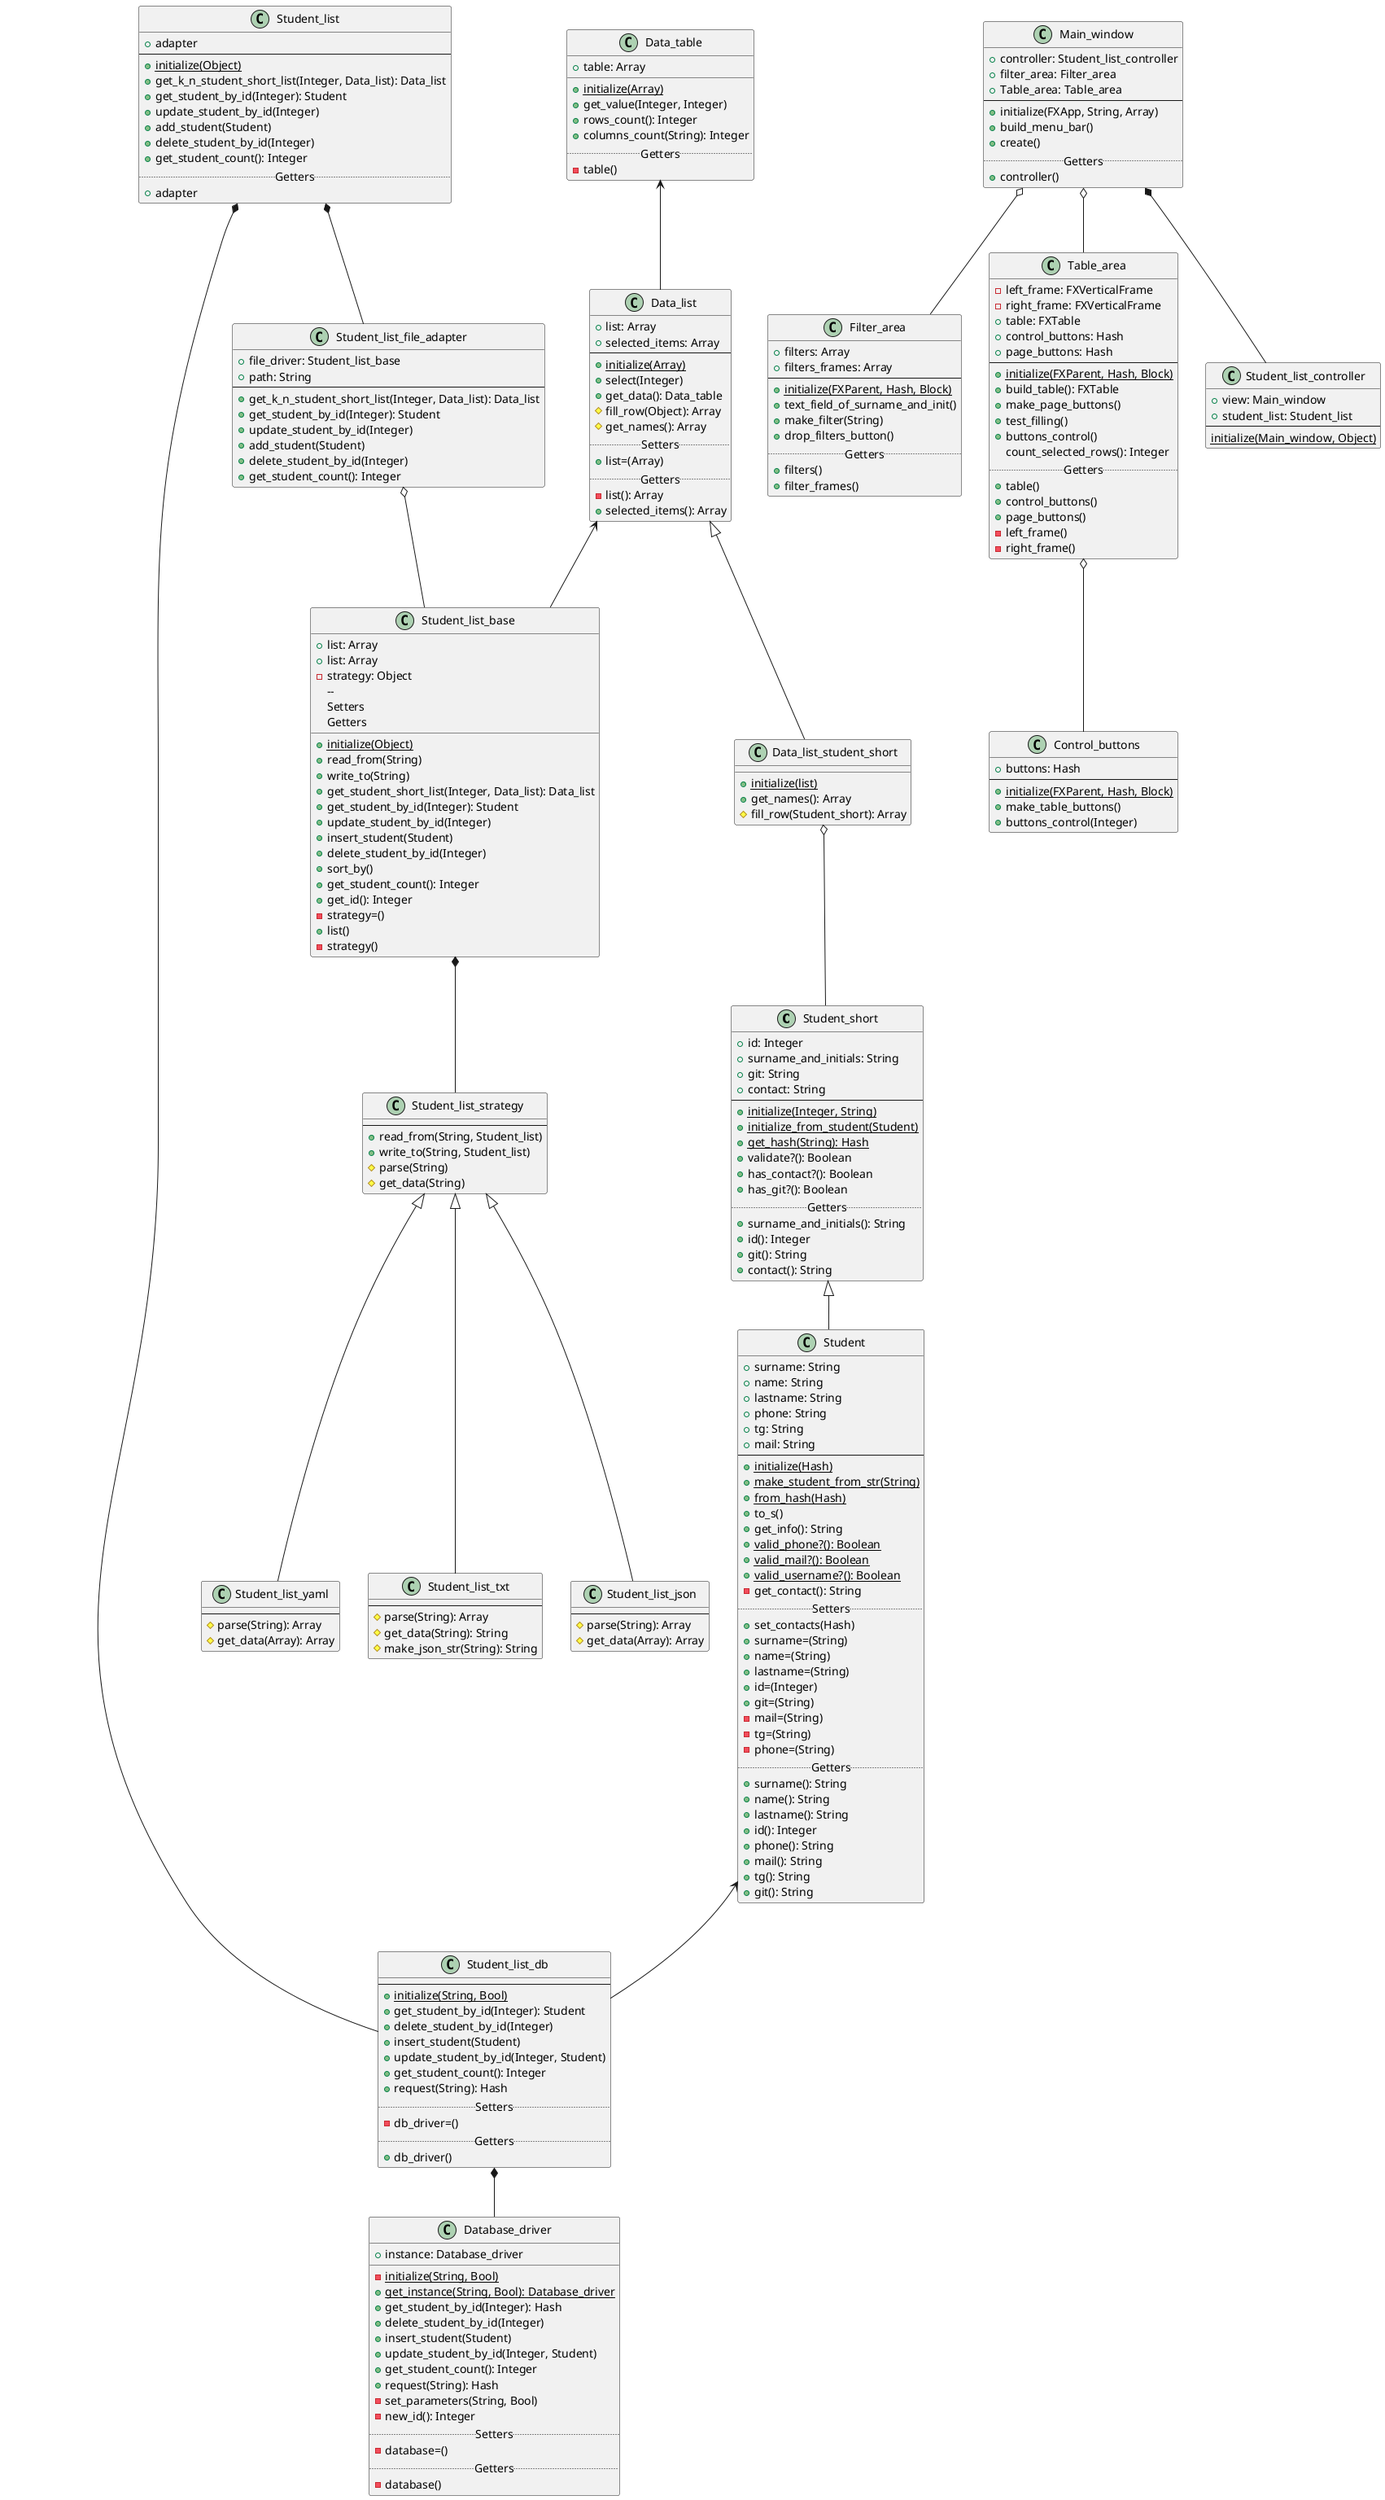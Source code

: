 @startuml
    Class Student_short
    {
    +id: Integer
    +surname_and_initials: String
    +git: String
    +contact: String
    --
    +{static}initialize(Integer, String)
    +{static}initialize_from_student(Student)
    +{static}get_hash(String): Hash
    +validate?(): Boolean
    +has_contact?(): Boolean
    +has_git?(): Boolean
    ..Getters..
    +surname_and_initials(): String
    +id(): Integer
    +git(): String
    +contact(): String
    }

    Class Student extends Student_short
    {
    +surname: String
    +name: String
    +lastname: String
    +phone: String
    +tg: String
    +mail: String
    --
    +{static}initialize(Hash)
    +{static}make_student_from_str(String)
    +{static}from_hash(Hash)
    +to_s()
    +get_info(): String
    +{static}valid_phone?(): Boolean
    +{static}valid_mail?(): Boolean
    +{static}valid_username?(): Boolean
    -get_contact(): String
    .. Setters ..
    +set_contacts(Hash)
    +surname=(String)
    +name=(String)
    +lastname=(String)
    +id=(Integer)
    +git=(String)
    -mail=(String)
    -tg=(String)
    -phone=(String)
    .. Getters ..
    +surname(): String
    +name(): String
    +lastname(): String
    +id(): Integer
    +phone(): String
    +mail(): String
    +tg(): String
    +git(): String
    }
    class Data_table
    {
    +table: Array
    __
    +{static}initialize(Array)
    +get_value(Integer, Integer)
    +rows_count(): Integer
    +columns_count(String): Integer
    ..Getters..
    -table()
    }
    class Data_list
    {
    +list: Array
    +selected_items: Array
    --
    +{static}initialize(Array)
    +select(Integer)
    +get_data(): Data_table
    #fill_row(Object): Array
    #get_names(): Array
    ..Setters..
    +list=(Array)
    ..Getters..
    -list(): Array
    +selected_items(): Array
     }
    class Data_list_student_short extends Data_list
    {
    __
    +{static}initialize(list)
    +get_names(): Array
    #fill_row(Student_short): Array
    }
    class Student_list
    {
    +adapter
    --
    +{static}initialize(Object)
    +get_k_n_student_short_list(Integer, Data_list): Data_list
    +get_student_by_id(Integer): Student
    +update_student_by_id(Integer)
    +add_student(Student)
    +delete_student_by_id(Integer)
    +get_student_count(): Integer
    ..Getters..
    +adapter
    }
    class Student_list_base
    {
    +list: Array
        +list: Array
        -strategy: Object
        --
        +{static}initialize(Object)
        +read_from(String)
        +write_to(String)
        +get_student_short_list(Integer, Data_list): Data_list
        +get_student_by_id(Integer): Student
        +update_student_by_id(Integer)
        +insert_student(Student)
        +delete_student_by_id(Integer)
        +sort_by()
        +get_student_count(): Integer
        +get_id(): Integer
        ..Setters..
        -strategy=()
        ..Getters..
        +list()
        -strategy()
    }
    class Student_list_file_adapter
    {
    +file_driver: Student_list_base
    +path: String
    --
    +get_k_n_student_short_list(Integer, Data_list): Data_list
    +get_student_by_id(Integer): Student
    +update_student_by_id(Integer)
    +add_student(Student)
    +delete_student_by_id(Integer)
    +get_student_count(): Integer
    }
    class Student_list_strategy
    {
    --
    +read_from(String, Student_list)
    +write_to(String, Student_list)
    #parse(String)
    #get_data(String)
    }
    class Student_list_txt extends Student_list_strategy
    {
    --
    #parse(String): Array
    #get_data(String): String
    #make_json_str(String): String
    }
    class Student_list_json extends Student_list_strategy
    {
    --
    #parse(String): Array
    #get_data(Array): Array
    }
    class Student_list_yaml extends Student_list_strategy
    {
    --
    #parse(String): Array
    #get_data(Array): Array
    }
    class Student_list_db
    {
    --
    +{static}initialize(String, Bool)
    +get_student_by_id(Integer): Student
    +delete_student_by_id(Integer)
    +insert_student(Student)
    +update_student_by_id(Integer, Student)
    +get_student_count(): Integer
    +request(String): Hash
    ..Setters..
    -db_driver=()
    ..Getters..
    +db_driver()
    }
    class Database_driver
    {
    +instance: Database_driver
    __
    -{static}initialize(String, Bool)
    +{static}get_instance(String, Bool): Database_driver
    +get_student_by_id(Integer): Hash
    +delete_student_by_id(Integer)
    +insert_student(Student)
    +update_student_by_id(Integer, Student)
    +get_student_count(): Integer
    +request(String): Hash
    -set_parameters(String, Bool)
    -new_id(): Integer
    ..Setters..
    -database=()
    ..Getters..
    -database()
    }

    class Main_window
    {
    +controller: Student_list_controller
    +filter_area: Filter_area
    +Table_area: Table_area
    --
    +initialize(FXApp, String, Array)
    +build_menu_bar()
    +create()
    ..Getters..
    +controller()
    }
    class Filter_area
    {
    +filters: Array
    +filters_frames: Array
    --
    +{static}initialize(FXParent, Hash, Block)
    +text_field_of_surname_and_init()
    +make_filter(String)
    +drop_filters_button()
    ..Getters..
    +filters()
    +filter_frames()
    }
    class Table_area
    {
    -left_frame: FXVerticalFrame
    -right_frame: FXVerticalFrame
    +table: FXTable
    +control_buttons: Hash
    +page_buttons: Hash
    --
    +{static}initialize(FXParent, Hash, Block)
    +build_table(): FXTable
    +make_page_buttons()
    +test_filling()
    +buttons_control()
    count_selected_rows(): Integer
    ..Getters..
    +table()
    +control_buttons()
    +page_buttons()
    -left_frame()
    -right_frame()
    }
    class Control_buttons
    {
    +buttons: Hash
    --
    +{static}initialize(FXParent, Hash, Block)
    +make_table_buttons()
    +buttons_control(Integer)
    }
    class Student_list_controller
    {
    +view: Main_window
    +student_list: Student_list
    --
    {static}initialize(Main_window, Object)
    }
    Data_table                <-- Data_list
    Student_list_file_adapter o-- Student_list_base
    Student_list_base         *-- Student_list_strategy
    Student_list              *-- Student_list_file_adapter
    Data_list_student_short   o-- Student_short
    Data_list                 <-- Student_list_base
    Student                   <-- Student_list_db
    Student_list              *-- Student_list_db
    Student_list_db           *-- Database_driver
    Main_window               *-- Student_list_controller
    Main_window               o-- Filter_area
    Main_window               o-- Table_area
    Table_area                o-- Control_buttons

@enduml
